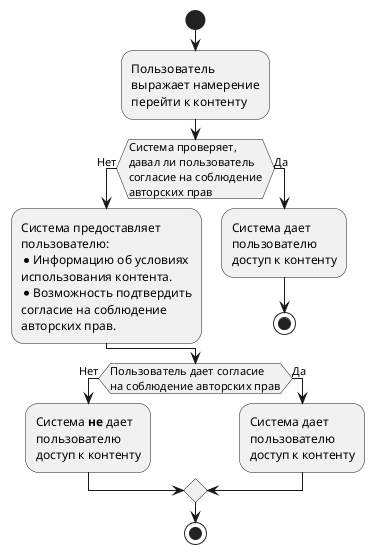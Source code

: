 @startuml


start

:Пользователь\nвыражает намерение\nперейти к контенту;

if (Система проверяет,\nдавал ли пользователь\nсогласие на соблюдение\nавторских прав) then (Нет)
    :Система предоставляет\nпользователю:\n* Информацию об условиях\nиспользования контента.\n* Возможность подтвердить\nсогласие на соблюдение\nавторских прав.;
else (Да)
    :Система дает\nпользователю\nдоступ к контенту;
    stop
endif

if (Пользователь дает согласие\nна соблюдение авторских прав) then (Нет)
    :Система **не** дает\nпользователю\nдоступ к контенту;
else (Да)
    :Система дает\nпользователю\nдоступ к контенту;
endif

stop

@enduml